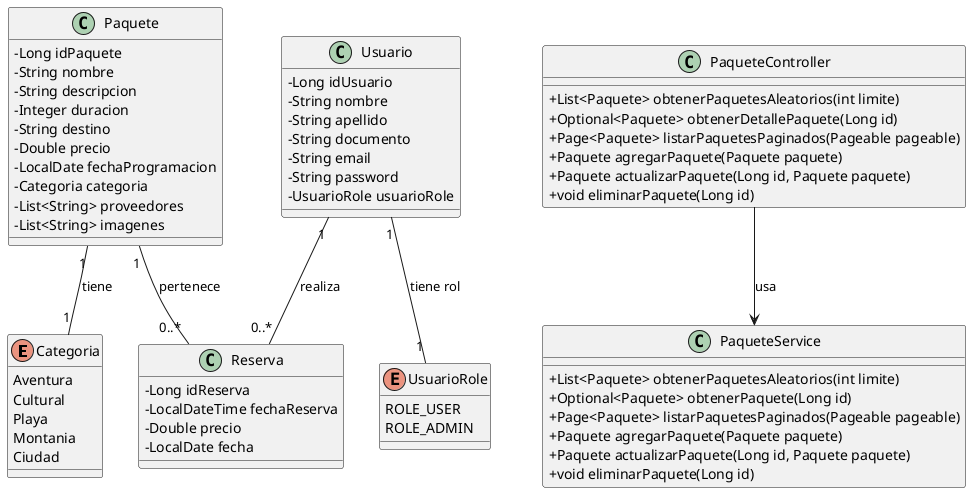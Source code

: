 @startuml
skinparam classAttributeIconSize 0

' Enumeraciones
enum Categoria {
    Aventura
    Cultural
    Playa
    Montania
    Ciudad
}

enum UsuarioRole {
    ROLE_USER
    ROLE_ADMIN
}

' Clases principales
class Usuario {
    - Long idUsuario
    - String nombre
    - String apellido
    - String documento
    - String email
    - String password
    - UsuarioRole usuarioRole
}

class Paquete {
    - Long idPaquete
    - String nombre
    - String descripcion
    - Integer duracion
    - String destino
    - Double precio
    - LocalDate fechaProgramacion
    - Categoria categoria
    - List<String> proveedores
    - List<String> imagenes
}

class Reserva {
    - Long idReserva
    - LocalDateTime fechaReserva
    - Double precio
    - LocalDate fecha
}

' Relaciones
Usuario "1" -- "0..*" Reserva : realiza
Paquete "1" -- "0..*" Reserva : pertenece
Paquete "1" -- "1" Categoria : tiene
Usuario "1" -- "1" UsuarioRole : tiene rol

' Servicios
class PaqueteService {
    + List<Paquete> obtenerPaquetesAleatorios(int limite)
    + Optional<Paquete> obtenerPaquete(Long id)
    + Page<Paquete> listarPaquetesPaginados(Pageable pageable)
    + Paquete agregarPaquete(Paquete paquete)
    + Paquete actualizarPaquete(Long id, Paquete paquete)
    + void eliminarPaquete(Long id)
}

' Controladores
class PaqueteController {
    + List<Paquete> obtenerPaquetesAleatorios(int limite)
    + Optional<Paquete> obtenerDetallePaquete(Long id)
    + Page<Paquete> listarPaquetesPaginados(Pageable pageable)
    + Paquete agregarPaquete(Paquete paquete)
    + Paquete actualizarPaquete(Long id, Paquete paquete)
    + void eliminarPaquete(Long id)
}

' Relación entre servicios y controladores
PaqueteController --> PaqueteService : usa
@enduml
